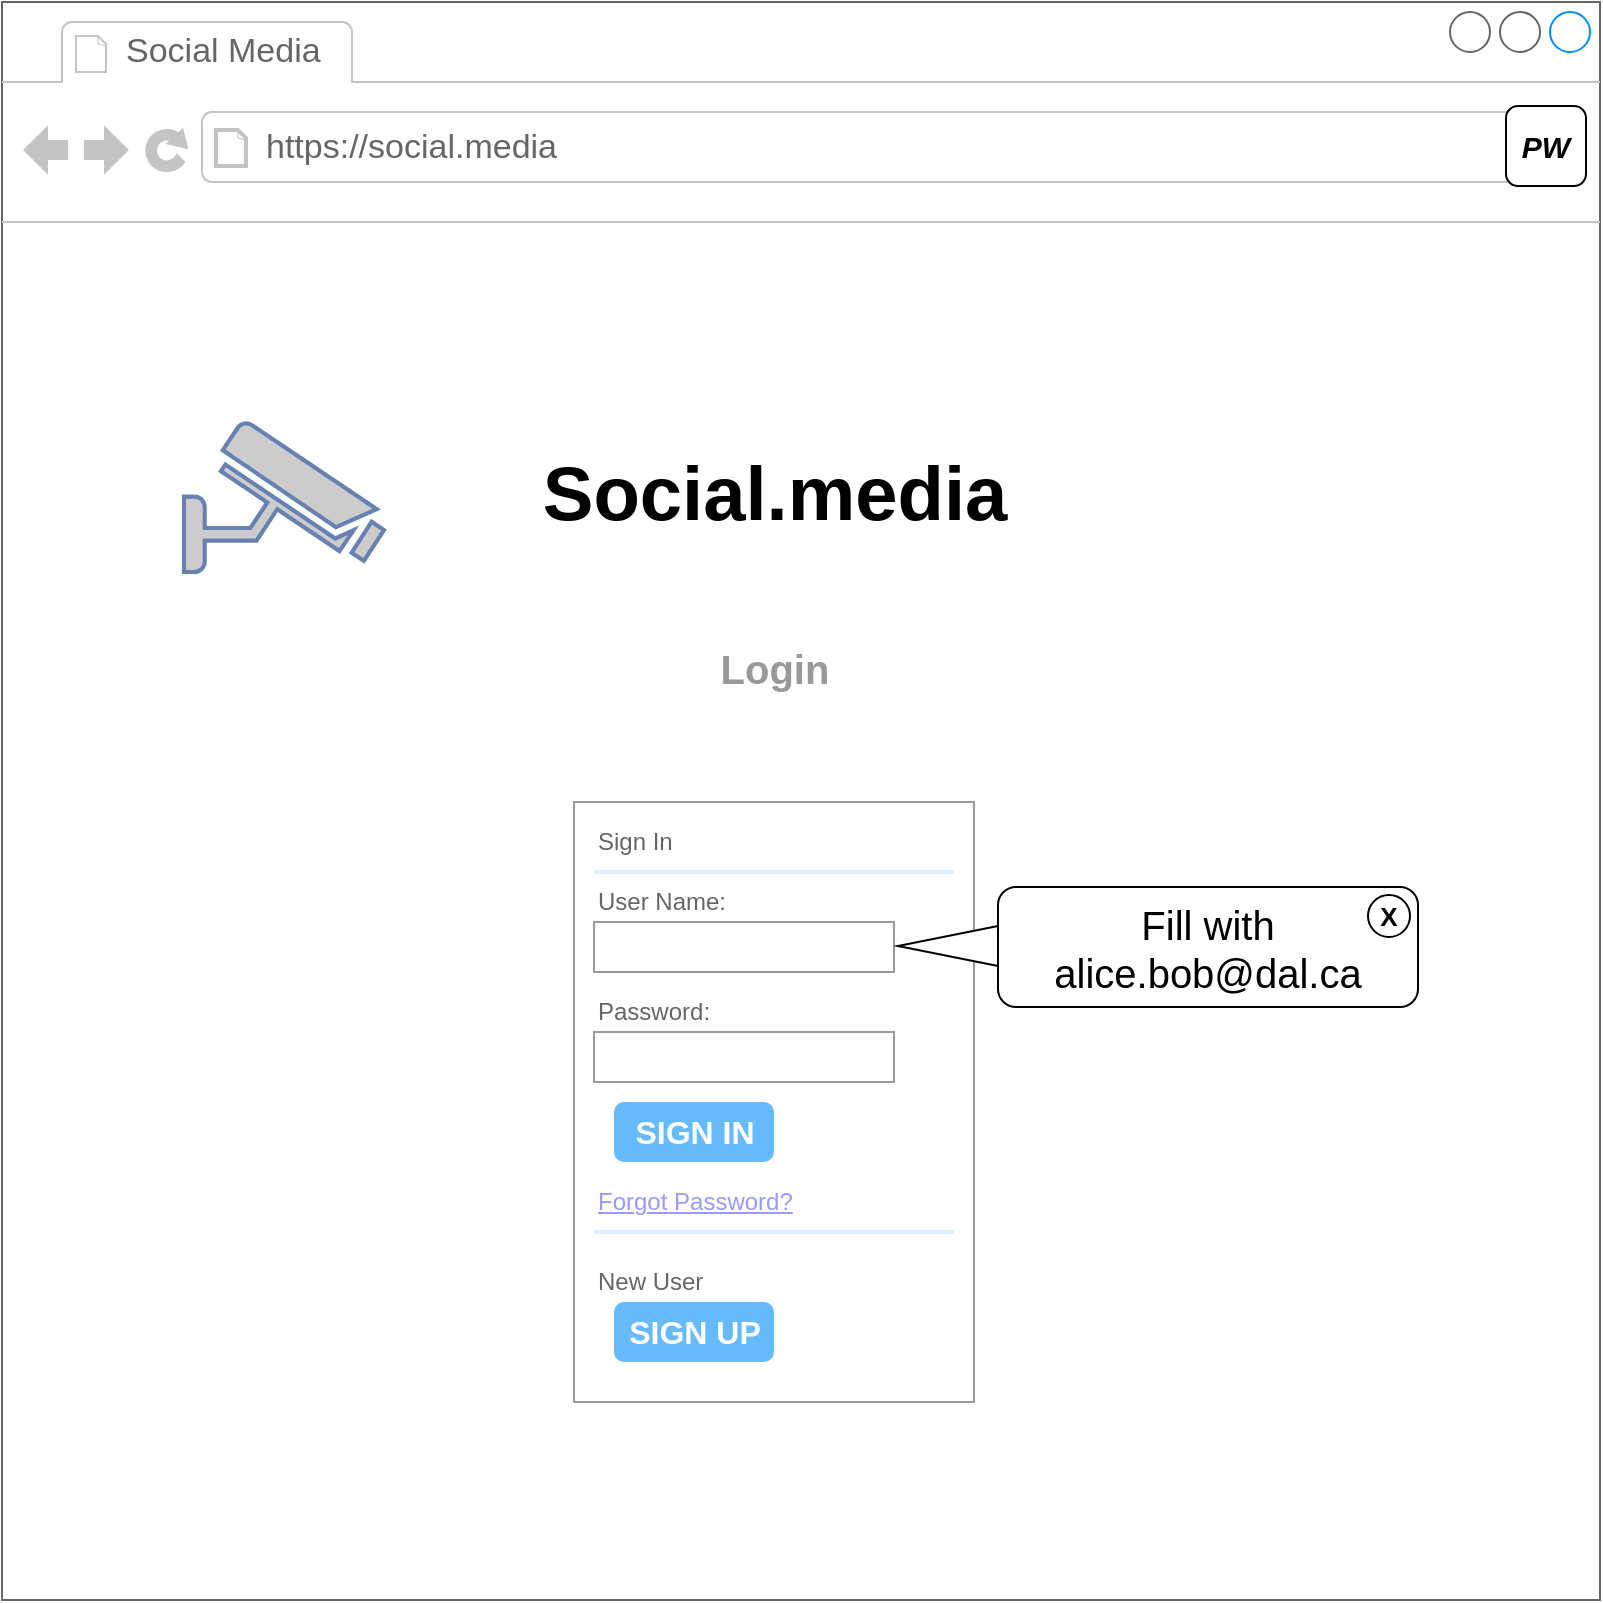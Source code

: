 <mxfile version="12.1.1" type="google" pages="4"><diagram id="Dqh8MbaD-5CA5BLXNFEf" name="OnePW"><mxGraphModel dx="1355" dy="753" grid="1" gridSize="10" guides="1" tooltips="1" connect="1" arrows="1" fold="1" page="1" pageScale="1" pageWidth="800" pageHeight="800" math="0" shadow="0"><root><mxCell id="0"/><mxCell id="1" parent="0"/><mxCell id="EeE7V8Tcp4ZtYKF28UwV-1" value="" style="strokeWidth=1;shadow=0;dashed=0;align=center;html=1;shape=mxgraph.mockup.containers.browserWindow;rSize=0;fillColor=#ffffff;strokeColor=#666666;strokeColor2=#008cff;strokeColor3=#c4c4c4;mainText=,;recursiveResize=0;movable=1;resizable=1;rotatable=1;deletable=1;editable=1;connectable=1;" parent="1" vertex="1"><mxGeometry width="799" height="799" as="geometry"/></mxCell><mxCell id="EeE7V8Tcp4ZtYKF28UwV-2" value="Social Media" style="strokeWidth=1;shadow=0;dashed=0;align=center;html=1;shape=mxgraph.mockup.containers.anchor;fontSize=17;fontColor=#666666;align=left;" parent="EeE7V8Tcp4ZtYKF28UwV-1" vertex="1"><mxGeometry x="60" y="12" width="110" height="26" as="geometry"/></mxCell><mxCell id="EeE7V8Tcp4ZtYKF28UwV-3" value="https://social.media" style="strokeWidth=1;shadow=0;dashed=0;align=center;html=1;shape=mxgraph.mockup.containers.anchor;rSize=0;fontSize=17;fontColor=#666666;align=left;" parent="EeE7V8Tcp4ZtYKF28UwV-1" vertex="1"><mxGeometry x="130" y="60" width="250" height="26" as="geometry"/></mxCell><mxCell id="zlX5uhkw0Unx-q1BOkgn-2" value="" style="fontColor=#0066CC;verticalAlign=top;verticalLabelPosition=bottom;labelPosition=center;align=center;html=1;outlineConnect=0;fillColor=#CCCCCC;strokeColor=#6881B3;gradientColor=none;gradientDirection=north;strokeWidth=2;shape=mxgraph.networks.security_camera;" parent="EeE7V8Tcp4ZtYKF28UwV-1" vertex="1"><mxGeometry x="91" y="210" width="100" height="75" as="geometry"/></mxCell><mxCell id="zlX5uhkw0Unx-q1BOkgn-3" value="Social.media" style="text;html=1;resizable=0;points=[];autosize=1;align=center;verticalAlign=middle;spacingTop=-4;fontStyle=1;fontSize=38;" parent="EeE7V8Tcp4ZtYKF28UwV-1" vertex="1"><mxGeometry x="261" y="222.5" width="250" height="50" as="geometry"/></mxCell><mxCell id="zlX5uhkw0Unx-q1BOkgn-4" value="Login" style="text;html=1;resizable=0;points=[];autosize=1;align=center;verticalAlign=middle;spacingTop=-4;fontStyle=1;fontSize=20;fontColor=#999999;" parent="EeE7V8Tcp4ZtYKF28UwV-1" vertex="1"><mxGeometry x="331" y="310" width="110" height="50" as="geometry"/></mxCell><mxCell id="zlX5uhkw0Unx-q1BOkgn-6" value="" style="strokeWidth=1;shadow=0;dashed=0;align=center;html=1;shape=mxgraph.mockup.forms.rrect;rSize=0;strokeColor=#999999;fillColor=#ffffff;fontSize=20;fontColor=#999999;" parent="EeE7V8Tcp4ZtYKF28UwV-1" vertex="1"><mxGeometry x="286" y="400" width="200" height="300" as="geometry"/></mxCell><mxCell id="zlX5uhkw0Unx-q1BOkgn-7" value="Sign In" style="strokeWidth=1;shadow=0;dashed=0;align=center;html=1;shape=mxgraph.mockup.forms.anchor;fontSize=12;fontColor=#666666;align=left;resizeWidth=1;spacingLeft=0;" parent="zlX5uhkw0Unx-q1BOkgn-6" vertex="1"><mxGeometry width="100" height="20" relative="1" as="geometry"><mxPoint x="10" y="10" as="offset"/></mxGeometry></mxCell><mxCell id="zlX5uhkw0Unx-q1BOkgn-8" value="" style="shape=line;strokeColor=#ddeeff;strokeWidth=2;html=1;resizeWidth=1;" parent="zlX5uhkw0Unx-q1BOkgn-6" vertex="1"><mxGeometry width="180" height="10" relative="1" as="geometry"><mxPoint x="10" y="30" as="offset"/></mxGeometry></mxCell><mxCell id="zlX5uhkw0Unx-q1BOkgn-9" value="User Name:" style="strokeWidth=1;shadow=0;dashed=0;align=center;html=1;shape=mxgraph.mockup.forms.anchor;fontSize=12;fontColor=#666666;align=left;resizeWidth=1;spacingLeft=0;" parent="zlX5uhkw0Unx-q1BOkgn-6" vertex="1"><mxGeometry width="100" height="20" relative="1" as="geometry"><mxPoint x="10" y="40" as="offset"/></mxGeometry></mxCell><mxCell id="zlX5uhkw0Unx-q1BOkgn-10" value="" style="strokeWidth=1;shadow=0;dashed=0;align=center;html=1;shape=mxgraph.mockup.forms.rrect;rSize=0;strokeColor=#999999;fontColor=#666666;align=left;spacingLeft=5;resizeWidth=1;" parent="zlX5uhkw0Unx-q1BOkgn-6" vertex="1"><mxGeometry width="150" height="25" relative="1" as="geometry"><mxPoint x="10" y="60" as="offset"/></mxGeometry></mxCell><mxCell id="zlX5uhkw0Unx-q1BOkgn-11" value="Password:" style="strokeWidth=1;shadow=0;dashed=0;align=center;html=1;shape=mxgraph.mockup.forms.anchor;fontSize=12;fontColor=#666666;align=left;resizeWidth=1;spacingLeft=0;" parent="zlX5uhkw0Unx-q1BOkgn-6" vertex="1"><mxGeometry width="100" height="20" relative="1" as="geometry"><mxPoint x="10" y="95" as="offset"/></mxGeometry></mxCell><mxCell id="zlX5uhkw0Unx-q1BOkgn-12" value="" style="strokeWidth=1;shadow=0;dashed=0;align=center;html=1;shape=mxgraph.mockup.forms.rrect;rSize=0;strokeColor=#999999;fontColor=#666666;align=left;spacingLeft=5;resizeWidth=1;" parent="zlX5uhkw0Unx-q1BOkgn-6" vertex="1"><mxGeometry width="150" height="25" relative="1" as="geometry"><mxPoint x="10" y="115" as="offset"/></mxGeometry></mxCell><mxCell id="zlX5uhkw0Unx-q1BOkgn-13" value="SIGN IN" style="strokeWidth=1;shadow=0;dashed=0;align=center;html=1;shape=mxgraph.mockup.forms.rrect;rSize=5;strokeColor=none;fontColor=#ffffff;fillColor=#66bbff;fontSize=16;fontStyle=1;" parent="zlX5uhkw0Unx-q1BOkgn-6" vertex="1"><mxGeometry y="1" width="80" height="30" relative="1" as="geometry"><mxPoint x="20" y="-150" as="offset"/></mxGeometry></mxCell><mxCell id="zlX5uhkw0Unx-q1BOkgn-14" value="Forgot Password?" style="strokeWidth=1;shadow=0;dashed=0;align=center;html=1;shape=mxgraph.mockup.forms.anchor;fontSize=12;fontColor=#9999ff;align=left;spacingLeft=0;fontStyle=4;resizeWidth=1;" parent="zlX5uhkw0Unx-q1BOkgn-6" vertex="1"><mxGeometry y="1" width="150" height="20" relative="1" as="geometry"><mxPoint x="10" y="-110" as="offset"/></mxGeometry></mxCell><mxCell id="zlX5uhkw0Unx-q1BOkgn-15" value="" style="shape=line;strokeColor=#ddeeff;strokeWidth=2;html=1;resizeWidth=1;" parent="zlX5uhkw0Unx-q1BOkgn-6" vertex="1"><mxGeometry y="1" width="180" height="10" relative="1" as="geometry"><mxPoint x="10" y="-90" as="offset"/></mxGeometry></mxCell><mxCell id="zlX5uhkw0Unx-q1BOkgn-16" value="New User" style="strokeWidth=1;shadow=0;dashed=0;align=center;html=1;shape=mxgraph.mockup.forms.anchor;fontSize=12;fontColor=#666666;align=left;spacingLeft=0;resizeWidth=1;" parent="zlX5uhkw0Unx-q1BOkgn-6" vertex="1"><mxGeometry y="1" width="150" height="20" relative="1" as="geometry"><mxPoint x="10" y="-70" as="offset"/></mxGeometry></mxCell><mxCell id="zlX5uhkw0Unx-q1BOkgn-17" value="SIGN UP" style="strokeWidth=1;shadow=0;dashed=0;align=center;html=1;shape=mxgraph.mockup.forms.rrect;rSize=5;strokeColor=none;fontColor=#ffffff;fillColor=#66bbff;fontSize=16;fontStyle=1;" parent="zlX5uhkw0Unx-q1BOkgn-6" vertex="1"><mxGeometry y="1" width="80" height="30" relative="1" as="geometry"><mxPoint x="20" y="-50" as="offset"/></mxGeometry></mxCell><mxCell id="zlX5uhkw0Unx-q1BOkgn-60" value="" style="group" parent="EeE7V8Tcp4ZtYKF28UwV-1" vertex="1" connectable="0"><mxGeometry x="448" y="437" width="260" height="71" as="geometry"/></mxCell><mxCell id="zlX5uhkw0Unx-q1BOkgn-51" value="Fill with alice.bob@dal.ca" style="rounded=1;whiteSpace=wrap;html=1;fontSize=20;fontColor=#000000;align=center;" parent="zlX5uhkw0Unx-q1BOkgn-60" vertex="1"><mxGeometry x="50" y="5.5" width="210" height="60" as="geometry"/></mxCell><mxCell id="zlX5uhkw0Unx-q1BOkgn-53" value="" style="triangle;whiteSpace=wrap;html=1;rounded=0;fontSize=20;fontColor=#999999;align=center;rotation=180;" parent="zlX5uhkw0Unx-q1BOkgn-60" vertex="1"><mxGeometry y="25" width="50" height="20" as="geometry"/></mxCell><mxCell id="zlX5uhkw0Unx-q1BOkgn-59" value="X" style="ellipse;whiteSpace=wrap;html=1;aspect=fixed;rounded=0;fontSize=13;fontColor=#000000;align=center;fontStyle=1" parent="zlX5uhkw0Unx-q1BOkgn-60" vertex="1"><mxGeometry x="235" y="9.5" width="21" height="21" as="geometry"/></mxCell><mxCell id="pi02jni7WT9DNJgGGHc1-1" value="&lt;font style=&quot;font-size: 15px;&quot;&gt;&lt;i style=&quot;font-size: 15px;&quot;&gt;&lt;b style=&quot;font-size: 15px;&quot;&gt;PW&lt;/b&gt;&lt;/i&gt;&lt;/font&gt;" style="rounded=1;whiteSpace=wrap;html=1;labelPosition=center;verticalLabelPosition=middle;align=center;verticalAlign=middle;fontSize=15;" parent="1" vertex="1"><mxGeometry x="752" y="52" width="40" height="40" as="geometry"/></mxCell></root></mxGraphModel></diagram><diagram name="+Pw" id="P1nyAxxMkIMdw0hCY66s"><mxGraphModel dx="1355" dy="753" grid="1" gridSize="10" guides="1" tooltips="1" connect="1" arrows="1" fold="1" page="1" pageScale="1" pageWidth="800" pageHeight="800" math="0" shadow="0"><root><mxCell id="lwyI-IKCti4bGe_m-VnV-0"/><mxCell id="lwyI-IKCti4bGe_m-VnV-1" parent="lwyI-IKCti4bGe_m-VnV-0"/><mxCell id="lwyI-IKCti4bGe_m-VnV-2" value="" style="strokeWidth=1;shadow=0;dashed=0;align=center;html=1;shape=mxgraph.mockup.containers.browserWindow;rSize=0;fillColor=#ffffff;strokeColor=#666666;strokeColor2=#008cff;strokeColor3=#c4c4c4;mainText=,;recursiveResize=0;movable=1;resizable=1;rotatable=1;deletable=1;editable=1;connectable=1;" parent="lwyI-IKCti4bGe_m-VnV-1" vertex="1"><mxGeometry width="799" height="799" as="geometry"/></mxCell><mxCell id="lwyI-IKCti4bGe_m-VnV-3" value="Social Media" style="strokeWidth=1;shadow=0;dashed=0;align=center;html=1;shape=mxgraph.mockup.containers.anchor;fontSize=17;fontColor=#666666;align=left;" parent="lwyI-IKCti4bGe_m-VnV-2" vertex="1"><mxGeometry x="60" y="12" width="110" height="26" as="geometry"/></mxCell><mxCell id="lwyI-IKCti4bGe_m-VnV-4" value="https://social.media" style="strokeWidth=1;shadow=0;dashed=0;align=center;html=1;shape=mxgraph.mockup.containers.anchor;rSize=0;fontSize=17;fontColor=#666666;align=left;" parent="lwyI-IKCti4bGe_m-VnV-2" vertex="1"><mxGeometry x="130" y="60" width="250" height="26" as="geometry"/></mxCell><mxCell id="lwyI-IKCti4bGe_m-VnV-5" value="" style="fontColor=#0066CC;verticalAlign=top;verticalLabelPosition=bottom;labelPosition=center;align=center;html=1;outlineConnect=0;fillColor=#CCCCCC;strokeColor=#6881B3;gradientColor=none;gradientDirection=north;strokeWidth=2;shape=mxgraph.networks.security_camera;" parent="lwyI-IKCti4bGe_m-VnV-2" vertex="1"><mxGeometry x="91" y="210" width="100" height="75" as="geometry"/></mxCell><mxCell id="lwyI-IKCti4bGe_m-VnV-6" value="Social.media" style="text;html=1;resizable=0;points=[];autosize=1;align=center;verticalAlign=middle;spacingTop=-4;fontStyle=1;fontSize=38;" parent="lwyI-IKCti4bGe_m-VnV-2" vertex="1"><mxGeometry x="261" y="222.5" width="250" height="50" as="geometry"/></mxCell><mxCell id="lwyI-IKCti4bGe_m-VnV-7" value="Login" style="text;html=1;resizable=0;points=[];autosize=1;align=center;verticalAlign=middle;spacingTop=-4;fontStyle=1;fontSize=20;fontColor=#999999;" parent="lwyI-IKCti4bGe_m-VnV-2" vertex="1"><mxGeometry x="331" y="310" width="110" height="50" as="geometry"/></mxCell><mxCell id="lwyI-IKCti4bGe_m-VnV-8" value="" style="strokeWidth=1;shadow=0;dashed=0;align=center;html=1;shape=mxgraph.mockup.forms.rrect;rSize=0;strokeColor=#999999;fillColor=#ffffff;fontSize=20;fontColor=#999999;" parent="lwyI-IKCti4bGe_m-VnV-2" vertex="1"><mxGeometry x="286" y="400" width="200" height="300" as="geometry"/></mxCell><mxCell id="lwyI-IKCti4bGe_m-VnV-9" value="Sign In" style="strokeWidth=1;shadow=0;dashed=0;align=center;html=1;shape=mxgraph.mockup.forms.anchor;fontSize=12;fontColor=#666666;align=left;resizeWidth=1;spacingLeft=0;" parent="lwyI-IKCti4bGe_m-VnV-8" vertex="1"><mxGeometry width="100" height="20" relative="1" as="geometry"><mxPoint x="10" y="10" as="offset"/></mxGeometry></mxCell><mxCell id="lwyI-IKCti4bGe_m-VnV-10" value="" style="shape=line;strokeColor=#ddeeff;strokeWidth=2;html=1;resizeWidth=1;" parent="lwyI-IKCti4bGe_m-VnV-8" vertex="1"><mxGeometry width="180" height="10" relative="1" as="geometry"><mxPoint x="10" y="30" as="offset"/></mxGeometry></mxCell><mxCell id="lwyI-IKCti4bGe_m-VnV-11" value="User Name:" style="strokeWidth=1;shadow=0;dashed=0;align=center;html=1;shape=mxgraph.mockup.forms.anchor;fontSize=12;fontColor=#666666;align=left;resizeWidth=1;spacingLeft=0;" parent="lwyI-IKCti4bGe_m-VnV-8" vertex="1"><mxGeometry width="100" height="20" relative="1" as="geometry"><mxPoint x="10" y="40" as="offset"/></mxGeometry></mxCell><mxCell id="lwyI-IKCti4bGe_m-VnV-12" value="" style="strokeWidth=1;shadow=0;dashed=0;align=center;html=1;shape=mxgraph.mockup.forms.rrect;rSize=0;strokeColor=#999999;fontColor=#666666;align=left;spacingLeft=5;resizeWidth=1;" parent="lwyI-IKCti4bGe_m-VnV-8" vertex="1"><mxGeometry width="150" height="25" relative="1" as="geometry"><mxPoint x="10" y="60" as="offset"/></mxGeometry></mxCell><mxCell id="lwyI-IKCti4bGe_m-VnV-13" value="Password:" style="strokeWidth=1;shadow=0;dashed=0;align=center;html=1;shape=mxgraph.mockup.forms.anchor;fontSize=12;fontColor=#666666;align=left;resizeWidth=1;spacingLeft=0;" parent="lwyI-IKCti4bGe_m-VnV-8" vertex="1"><mxGeometry width="100" height="20" relative="1" as="geometry"><mxPoint x="10" y="95" as="offset"/></mxGeometry></mxCell><mxCell id="lwyI-IKCti4bGe_m-VnV-14" value="" style="strokeWidth=1;shadow=0;dashed=0;align=center;html=1;shape=mxgraph.mockup.forms.rrect;rSize=0;strokeColor=#999999;fontColor=#666666;align=left;spacingLeft=5;resizeWidth=1;" parent="lwyI-IKCti4bGe_m-VnV-8" vertex="1"><mxGeometry width="150" height="25" relative="1" as="geometry"><mxPoint x="10" y="115" as="offset"/></mxGeometry></mxCell><mxCell id="lwyI-IKCti4bGe_m-VnV-15" value="SIGN IN" style="strokeWidth=1;shadow=0;dashed=0;align=center;html=1;shape=mxgraph.mockup.forms.rrect;rSize=5;strokeColor=none;fontColor=#ffffff;fillColor=#66bbff;fontSize=16;fontStyle=1;" parent="lwyI-IKCti4bGe_m-VnV-8" vertex="1"><mxGeometry y="1" width="80" height="30" relative="1" as="geometry"><mxPoint x="20" y="-150" as="offset"/></mxGeometry></mxCell><mxCell id="lwyI-IKCti4bGe_m-VnV-16" value="Forgot Password?" style="strokeWidth=1;shadow=0;dashed=0;align=center;html=1;shape=mxgraph.mockup.forms.anchor;fontSize=12;fontColor=#9999ff;align=left;spacingLeft=0;fontStyle=4;resizeWidth=1;" parent="lwyI-IKCti4bGe_m-VnV-8" vertex="1"><mxGeometry y="1" width="150" height="20" relative="1" as="geometry"><mxPoint x="10" y="-110" as="offset"/></mxGeometry></mxCell><mxCell id="lwyI-IKCti4bGe_m-VnV-17" value="" style="shape=line;strokeColor=#ddeeff;strokeWidth=2;html=1;resizeWidth=1;" parent="lwyI-IKCti4bGe_m-VnV-8" vertex="1"><mxGeometry y="1" width="180" height="10" relative="1" as="geometry"><mxPoint x="10" y="-90" as="offset"/></mxGeometry></mxCell><mxCell id="lwyI-IKCti4bGe_m-VnV-18" value="New User" style="strokeWidth=1;shadow=0;dashed=0;align=center;html=1;shape=mxgraph.mockup.forms.anchor;fontSize=12;fontColor=#666666;align=left;spacingLeft=0;resizeWidth=1;" parent="lwyI-IKCti4bGe_m-VnV-8" vertex="1"><mxGeometry y="1" width="150" height="20" relative="1" as="geometry"><mxPoint x="10" y="-70" as="offset"/></mxGeometry></mxCell><mxCell id="lwyI-IKCti4bGe_m-VnV-19" value="SIGN UP" style="strokeWidth=1;shadow=0;dashed=0;align=center;html=1;shape=mxgraph.mockup.forms.rrect;rSize=5;strokeColor=none;fontColor=#ffffff;fillColor=#66bbff;fontSize=16;fontStyle=1;" parent="lwyI-IKCti4bGe_m-VnV-8" vertex="1"><mxGeometry y="1" width="80" height="30" relative="1" as="geometry"><mxPoint x="20" y="-50" as="offset"/></mxGeometry></mxCell><mxCell id="lwyI-IKCti4bGe_m-VnV-20" value="" style="group" parent="lwyI-IKCti4bGe_m-VnV-2" vertex="1" connectable="0"><mxGeometry x="448" y="437" width="260" height="71" as="geometry"/></mxCell><mxCell id="lwyI-IKCti4bGe_m-VnV-21" value="Fill with..." style="rounded=1;whiteSpace=wrap;html=1;fontSize=20;fontColor=#000000;align=center;" parent="lwyI-IKCti4bGe_m-VnV-20" vertex="1"><mxGeometry x="50" y="5.5" width="210" height="60" as="geometry"/></mxCell><mxCell id="lwyI-IKCti4bGe_m-VnV-22" value="" style="triangle;whiteSpace=wrap;html=1;rounded=0;fontSize=20;fontColor=#999999;align=center;rotation=180;" parent="lwyI-IKCti4bGe_m-VnV-20" vertex="1"><mxGeometry y="25" width="50" height="20" as="geometry"/></mxCell><mxCell id="lwyI-IKCti4bGe_m-VnV-23" value="X" style="ellipse;whiteSpace=wrap;html=1;aspect=fixed;rounded=0;fontSize=13;fontColor=#000000;align=center;fontStyle=1" parent="lwyI-IKCti4bGe_m-VnV-20" vertex="1"><mxGeometry x="235" y="9.5" width="21" height="21" as="geometry"/></mxCell><mxCell id="3pc54on3L8HgfKa9FOeM-0" value="alice.bob@dal.ca" style="rounded=0;whiteSpace=wrap;html=1;fontSize=13;fontColor=#000000;align=center;" parent="lwyI-IKCti4bGe_m-VnV-2" vertex="1"><mxGeometry x="520" y="503" width="170" height="27" as="geometry"/></mxCell><mxCell id="3pc54on3L8HgfKa9FOeM-1" value="alice.b@gmail.com" style="rounded=0;whiteSpace=wrap;html=1;fontSize=13;fontColor=#000000;align=center;" parent="lwyI-IKCti4bGe_m-VnV-2" vertex="1"><mxGeometry x="520" y="530" width="170" height="27" as="geometry"/></mxCell><mxCell id="3pc54on3L8HgfKa9FOeM-2" value="alice_bob@hotmail.com" style="rounded=0;whiteSpace=wrap;html=1;fontSize=13;fontColor=#000000;align=center;" parent="lwyI-IKCti4bGe_m-VnV-2" vertex="1"><mxGeometry x="520" y="557" width="170" height="27" as="geometry"/></mxCell><mxCell id="lwyI-IKCti4bGe_m-VnV-24" value="&lt;font style=&quot;font-size: 15px;&quot;&gt;&lt;i style=&quot;font-size: 15px;&quot;&gt;&lt;b style=&quot;font-size: 15px;&quot;&gt;PW&lt;/b&gt;&lt;/i&gt;&lt;/font&gt;" style="rounded=1;whiteSpace=wrap;html=1;labelPosition=center;verticalLabelPosition=middle;align=center;verticalAlign=middle;fontSize=15;" parent="lwyI-IKCti4bGe_m-VnV-1" vertex="1"><mxGeometry x="752" y="52" width="40" height="40" as="geometry"/></mxCell></root></mxGraphModel></diagram><diagram name="Save?" id="TRblnOUhp7J616oBoHJe"><mxGraphModel dx="1355" dy="753" grid="1" gridSize="10" guides="1" tooltips="1" connect="1" arrows="1" fold="1" page="1" pageScale="1" pageWidth="800" pageHeight="800" math="0" shadow="0"><root><mxCell id="q832bRfEn_0cxG1FpliT-0"/><mxCell id="q832bRfEn_0cxG1FpliT-1" parent="q832bRfEn_0cxG1FpliT-0"/><mxCell id="q832bRfEn_0cxG1FpliT-2" value="" style="strokeWidth=1;shadow=0;dashed=0;align=center;html=1;shape=mxgraph.mockup.containers.browserWindow;rSize=0;fillColor=#ffffff;strokeColor=#666666;strokeColor2=#008cff;strokeColor3=#c4c4c4;mainText=,;recursiveResize=0;movable=1;resizable=1;rotatable=1;deletable=1;editable=1;connectable=1;" parent="q832bRfEn_0cxG1FpliT-1" vertex="1"><mxGeometry width="799" height="799" as="geometry"/></mxCell><mxCell id="q832bRfEn_0cxG1FpliT-3" value="Social Media" style="strokeWidth=1;shadow=0;dashed=0;align=center;html=1;shape=mxgraph.mockup.containers.anchor;fontSize=17;fontColor=#666666;align=left;" parent="q832bRfEn_0cxG1FpliT-2" vertex="1"><mxGeometry x="60" y="12" width="110" height="26" as="geometry"/></mxCell><mxCell id="q832bRfEn_0cxG1FpliT-4" value="https://social.media" style="strokeWidth=1;shadow=0;dashed=0;align=center;html=1;shape=mxgraph.mockup.containers.anchor;rSize=0;fontSize=17;fontColor=#666666;align=left;" parent="q832bRfEn_0cxG1FpliT-2" vertex="1"><mxGeometry x="130" y="60" width="250" height="26" as="geometry"/></mxCell><mxCell id="q832bRfEn_0cxG1FpliT-5" value="" style="fontColor=#0066CC;verticalAlign=top;verticalLabelPosition=bottom;labelPosition=center;align=center;html=1;outlineConnect=0;fillColor=#CCCCCC;strokeColor=#6881B3;gradientColor=none;gradientDirection=north;strokeWidth=2;shape=mxgraph.networks.security_camera;" parent="q832bRfEn_0cxG1FpliT-2" vertex="1"><mxGeometry x="91" y="210" width="100" height="75" as="geometry"/></mxCell><mxCell id="q832bRfEn_0cxG1FpliT-6" value="Social.media" style="text;html=1;resizable=0;points=[];autosize=1;align=center;verticalAlign=middle;spacingTop=-4;fontStyle=1;fontSize=38;" parent="q832bRfEn_0cxG1FpliT-2" vertex="1"><mxGeometry x="261" y="222.5" width="250" height="50" as="geometry"/></mxCell><mxCell id="q832bRfEn_0cxG1FpliT-7" value="Loading..." style="text;html=1;resizable=0;points=[];autosize=1;align=center;verticalAlign=middle;spacingTop=-4;fontStyle=1;fontSize=20;fontColor=#999999;" parent="q832bRfEn_0cxG1FpliT-2" vertex="1"><mxGeometry x="336" y="320" width="100" height="30" as="geometry"/></mxCell><mxCell id="q832bRfEn_0cxG1FpliT-34" value="" style="group" parent="q832bRfEn_0cxG1FpliT-2" vertex="1" connectable="0"><mxGeometry x="589" y="90" width="210" height="87.5" as="geometry"/></mxCell><mxCell id="q832bRfEn_0cxG1FpliT-33" value="" style="triangle;whiteSpace=wrap;html=1;rotation=-90;" parent="q832bRfEn_0cxG1FpliT-34" vertex="1"><mxGeometry x="168" width="30" height="35" as="geometry"/></mxCell><mxCell id="q832bRfEn_0cxG1FpliT-30" value="Save alice.bob@dal.ca?" style="rounded=1;whiteSpace=wrap;html=1;fontSize=20;fontColor=#000000;align=center;" parent="q832bRfEn_0cxG1FpliT-34" vertex="1"><mxGeometry y="27.5" width="210" height="60" as="geometry"/></mxCell><mxCell id="q832bRfEn_0cxG1FpliT-31" value="X" style="ellipse;whiteSpace=wrap;html=1;aspect=fixed;rounded=0;fontSize=13;fontColor=#000000;align=center;fontStyle=1" parent="q832bRfEn_0cxG1FpliT-34" vertex="1"><mxGeometry x="185" y="31.5" width="21" height="21" as="geometry"/></mxCell><mxCell id="q832bRfEn_0cxG1FpliT-27" value="&lt;font style=&quot;font-size: 15px;&quot;&gt;&lt;i style=&quot;font-size: 15px;&quot;&gt;&lt;b style=&quot;font-size: 15px;&quot;&gt;PW&lt;/b&gt;&lt;/i&gt;&lt;/font&gt;" style="rounded=1;whiteSpace=wrap;html=1;labelPosition=center;verticalLabelPosition=middle;align=center;verticalAlign=middle;fontSize=15;" parent="q832bRfEn_0cxG1FpliT-1" vertex="1"><mxGeometry x="752" y="52" width="40" height="40" as="geometry"/></mxCell></root></mxGraphModel></diagram><diagram name="Update?" id="2aI34TKouxRXCHSyMytu"><mxGraphModel dx="1594" dy="886" grid="1" gridSize="10" guides="1" tooltips="1" connect="1" arrows="1" fold="1" page="1" pageScale="1" pageWidth="800" pageHeight="800" math="0" shadow="0"><root><mxCell id="SBVnRYNv_z3RxNIsdrgl-0"/><mxCell id="SBVnRYNv_z3RxNIsdrgl-1" parent="SBVnRYNv_z3RxNIsdrgl-0"/><mxCell id="SBVnRYNv_z3RxNIsdrgl-2" value="" style="strokeWidth=1;shadow=0;dashed=0;align=center;html=1;shape=mxgraph.mockup.containers.browserWindow;rSize=0;fillColor=#ffffff;strokeColor=#666666;strokeColor2=#008cff;strokeColor3=#c4c4c4;mainText=,;recursiveResize=0;movable=1;resizable=1;rotatable=1;deletable=1;editable=1;connectable=1;" vertex="1" parent="SBVnRYNv_z3RxNIsdrgl-1"><mxGeometry width="799" height="799" as="geometry"/></mxCell><mxCell id="SBVnRYNv_z3RxNIsdrgl-3" value="Social Media" style="strokeWidth=1;shadow=0;dashed=0;align=center;html=1;shape=mxgraph.mockup.containers.anchor;fontSize=17;fontColor=#666666;align=left;" vertex="1" parent="SBVnRYNv_z3RxNIsdrgl-2"><mxGeometry x="60" y="12" width="110" height="26" as="geometry"/></mxCell><mxCell id="SBVnRYNv_z3RxNIsdrgl-4" value="https://social.media" style="strokeWidth=1;shadow=0;dashed=0;align=center;html=1;shape=mxgraph.mockup.containers.anchor;rSize=0;fontSize=17;fontColor=#666666;align=left;" vertex="1" parent="SBVnRYNv_z3RxNIsdrgl-2"><mxGeometry x="130" y="60" width="250" height="26" as="geometry"/></mxCell><mxCell id="SBVnRYNv_z3RxNIsdrgl-5" value="" style="fontColor=#0066CC;verticalAlign=top;verticalLabelPosition=bottom;labelPosition=center;align=center;html=1;outlineConnect=0;fillColor=#CCCCCC;strokeColor=#6881B3;gradientColor=none;gradientDirection=north;strokeWidth=2;shape=mxgraph.networks.security_camera;" vertex="1" parent="SBVnRYNv_z3RxNIsdrgl-2"><mxGeometry x="91" y="210" width="100" height="75" as="geometry"/></mxCell><mxCell id="SBVnRYNv_z3RxNIsdrgl-6" value="Social.media" style="text;html=1;resizable=0;points=[];autosize=1;align=center;verticalAlign=middle;spacingTop=-4;fontStyle=1;fontSize=38;" vertex="1" parent="SBVnRYNv_z3RxNIsdrgl-2"><mxGeometry x="261" y="222.5" width="250" height="50" as="geometry"/></mxCell><mxCell id="SBVnRYNv_z3RxNIsdrgl-7" value="Loading..." style="text;html=1;resizable=0;points=[];autosize=1;align=center;verticalAlign=middle;spacingTop=-4;fontStyle=1;fontSize=20;fontColor=#999999;" vertex="1" parent="SBVnRYNv_z3RxNIsdrgl-2"><mxGeometry x="336" y="320" width="100" height="30" as="geometry"/></mxCell><mxCell id="SBVnRYNv_z3RxNIsdrgl-12" value="&lt;font style=&quot;font-size: 15px;&quot;&gt;&lt;i style=&quot;font-size: 15px;&quot;&gt;&lt;b style=&quot;font-size: 15px;&quot;&gt;PW&lt;/b&gt;&lt;/i&gt;&lt;/font&gt;" style="rounded=1;whiteSpace=wrap;html=1;labelPosition=center;verticalLabelPosition=middle;align=center;verticalAlign=middle;fontSize=15;" vertex="1" parent="SBVnRYNv_z3RxNIsdrgl-1"><mxGeometry x="752" y="52" width="40" height="40" as="geometry"/></mxCell><mxCell id="SBVnRYNv_z3RxNIsdrgl-13" value="" style="group" vertex="1" connectable="0" parent="SBVnRYNv_z3RxNIsdrgl-1"><mxGeometry x="589" y="90" width="210" height="201" as="geometry"/></mxCell><mxCell id="SBVnRYNv_z3RxNIsdrgl-14" value="" style="triangle;whiteSpace=wrap;html=1;rotation=-90;" vertex="1" parent="SBVnRYNv_z3RxNIsdrgl-13"><mxGeometry x="168" width="30" height="35" as="geometry"/></mxCell><mxCell id="SBVnRYNv_z3RxNIsdrgl-15" value="Update Account?" style="rounded=1;whiteSpace=wrap;html=1;fontSize=20;fontColor=#000000;align=center;verticalAlign=top;" vertex="1" parent="SBVnRYNv_z3RxNIsdrgl-13"><mxGeometry y="28" width="210" height="173" as="geometry"/></mxCell><mxCell id="SBVnRYNv_z3RxNIsdrgl-16" value="X" style="ellipse;whiteSpace=wrap;html=1;aspect=fixed;rounded=0;fontSize=13;fontColor=#000000;align=center;fontStyle=1" vertex="1" parent="SBVnRYNv_z3RxNIsdrgl-13"><mxGeometry x="185" y="31.5" width="21" height="21" as="geometry"/></mxCell><mxCell id="0R5ZHLrlzIeLMniFH5Bo-7" value="" style="group" vertex="1" connectable="0" parent="SBVnRYNv_z3RxNIsdrgl-13"><mxGeometry x="20.5" y="90" width="169" height="76.5" as="geometry"/></mxCell><mxCell id="SBVnRYNv_z3RxNIsdrgl-17" value="" style="strokeWidth=1;shadow=0;dashed=0;align=center;html=1;shape=mxgraph.mockup.forms.pwField;strokeColor=#999999;mainText=;align=left;fillColor=#ffffff;fontColor=#666666;fontSize=17;spacingLeft=3;" vertex="1" parent="0R5ZHLrlzIeLMniFH5Bo-7"><mxGeometry x="9" y="39.5" width="150" height="30" as="geometry"/></mxCell><mxCell id="SBVnRYNv_z3RxNIsdrgl-18" value="alice.bob@dal.ca" style="strokeWidth=1;shadow=0;dashed=0;align=center;html=1;shape=mxgraph.mockup.forms.pwField;strokeColor=#999999;mainText=;align=left;fillColor=#ffffff;fontColor=#666666;fontSize=17;spacingLeft=3;" vertex="1" parent="0R5ZHLrlzIeLMniFH5Bo-7"><mxGeometry x="9" width="150" height="30" as="geometry"/></mxCell><mxCell id="0R5ZHLrlzIeLMniFH5Bo-2" value="" style="group" vertex="1" connectable="0" parent="0R5ZHLrlzIeLMniFH5Bo-7"><mxGeometry y="26.5" width="169" height="50" as="geometry"/></mxCell><mxCell id="0R5ZHLrlzIeLMniFH5Bo-3" value="" style="endArrow=none;dashed=1;html=1;fontSize=20;strokeColor=#999999;" edge="1" parent="0R5ZHLrlzIeLMniFH5Bo-2"><mxGeometry width="50" height="50" relative="1" as="geometry"><mxPoint x="79" y="40" as="sourcePoint"/><mxPoint x="79" y="16" as="targetPoint"/></mxGeometry></mxCell><mxCell id="0R5ZHLrlzIeLMniFH5Bo-4" value="X" style="ellipse;whiteSpace=wrap;html=1;aspect=fixed;rounded=0;fontSize=13;fontColor=#000000;align=center;fontStyle=1" vertex="1" parent="0R5ZHLrlzIeLMniFH5Bo-7"><mxGeometry x="150.881" y="32.129" width="16.9" height="16.9" as="geometry"/></mxCell><mxCell id="0R5ZHLrlzIeLMniFH5Bo-5" value="&lt;font style=&quot;font-size: 14px&quot;&gt;Options&lt;/font&gt;" style="rounded=0;whiteSpace=wrap;html=1;fontSize=20;strokeColor=none;fillColor=none;" vertex="1" parent="0R5ZHLrlzIeLMniFH5Bo-7"><mxGeometry x="83.89" y="25.903" width="64.381" height="48.387" as="geometry"/></mxCell><mxCell id="0R5ZHLrlzIeLMniFH5Bo-6" value="&lt;font style=&quot;font-size: 14px&quot;&gt;Generate&lt;/font&gt;" style="rounded=0;whiteSpace=wrap;html=1;fontSize=20;strokeColor=none;fillColor=none;verticalAlign=middle;" vertex="1" parent="0R5ZHLrlzIeLMniFH5Bo-7"><mxGeometry x="11.438" y="26.5" width="64.381" height="48.387" as="geometry"/></mxCell></root></mxGraphModel></diagram></mxfile>
